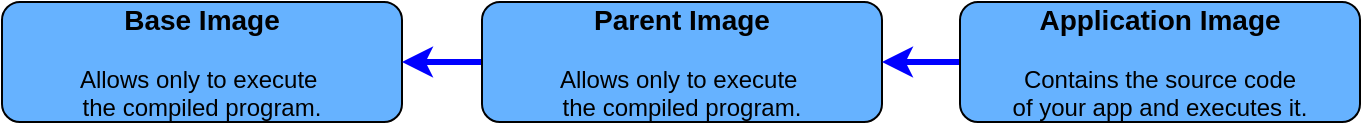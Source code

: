 <mxfile version="21.6.6">
  <diagram name="Page-1" id="ioXnzGbJQiDMqy2hE1-l">
    <mxGraphModel dx="884" dy="574" grid="1" gridSize="10" guides="1" tooltips="1" connect="1" arrows="1" fold="1" page="1" pageScale="1" pageWidth="850" pageHeight="1100" math="0" shadow="0">
      <root>
        <mxCell id="0" />
        <mxCell id="1" parent="0" />
        <mxCell id="RcMVb_RBoL7-X7_b-E7N-1" value="&lt;div&gt;&lt;font style=&quot;font-size: 14px;&quot;&gt;&lt;b&gt;Base Image&lt;/b&gt;&lt;/font&gt;&lt;/div&gt;&lt;div&gt;&lt;br&gt;&lt;/div&gt;&lt;div&gt;Allows only to execute&amp;nbsp;&lt;/div&gt;&lt;div&gt;the compiled program.&lt;br&gt;&lt;/div&gt;" style="rounded=1;whiteSpace=wrap;html=1;fillColor=#66B2FF;" vertex="1" parent="1">
          <mxGeometry x="18" y="160" width="200" height="60" as="geometry" />
        </mxCell>
        <mxCell id="RcMVb_RBoL7-X7_b-E7N-5" value="" style="edgeStyle=orthogonalEdgeStyle;rounded=1;orthogonalLoop=1;jettySize=auto;html=1;strokeColor=#0000FF;strokeWidth=3;" edge="1" parent="1" source="RcMVb_RBoL7-X7_b-E7N-3" target="RcMVb_RBoL7-X7_b-E7N-1">
          <mxGeometry relative="1" as="geometry" />
        </mxCell>
        <mxCell id="RcMVb_RBoL7-X7_b-E7N-3" value="&lt;div&gt;&lt;b&gt;&lt;font style=&quot;font-size: 14px;&quot;&gt;Parent Image&lt;/font&gt;&lt;/b&gt;&lt;/div&gt;&lt;div&gt;&lt;br&gt;&lt;/div&gt;&lt;div&gt;Allows only to execute&amp;nbsp;&lt;/div&gt;&lt;div&gt;the compiled program.&lt;br&gt;&lt;/div&gt;" style="rounded=1;whiteSpace=wrap;html=1;fillColor=#66B2FF;" vertex="1" parent="1">
          <mxGeometry x="258" y="160" width="200" height="60" as="geometry" />
        </mxCell>
        <mxCell id="RcMVb_RBoL7-X7_b-E7N-6" value="" style="edgeStyle=orthogonalEdgeStyle;rounded=0;orthogonalLoop=1;jettySize=auto;html=1;strokeColor=#0000FF;strokeWidth=3;" edge="1" parent="1" source="RcMVb_RBoL7-X7_b-E7N-4" target="RcMVb_RBoL7-X7_b-E7N-3">
          <mxGeometry relative="1" as="geometry" />
        </mxCell>
        <mxCell id="RcMVb_RBoL7-X7_b-E7N-4" value="&lt;div&gt;&lt;b&gt;&lt;font style=&quot;font-size: 14px;&quot;&gt;Application Image&lt;/font&gt;&lt;/b&gt;&lt;/div&gt;&lt;div&gt;&lt;br&gt;&lt;/div&gt;&lt;div&gt;Contains the source code &lt;br&gt;&lt;/div&gt;&lt;div&gt;of your app and executes it.&lt;br&gt;&lt;/div&gt;" style="rounded=1;whiteSpace=wrap;html=1;fillColor=#66B2FF;" vertex="1" parent="1">
          <mxGeometry x="497" y="160" width="200" height="60" as="geometry" />
        </mxCell>
      </root>
    </mxGraphModel>
  </diagram>
</mxfile>
